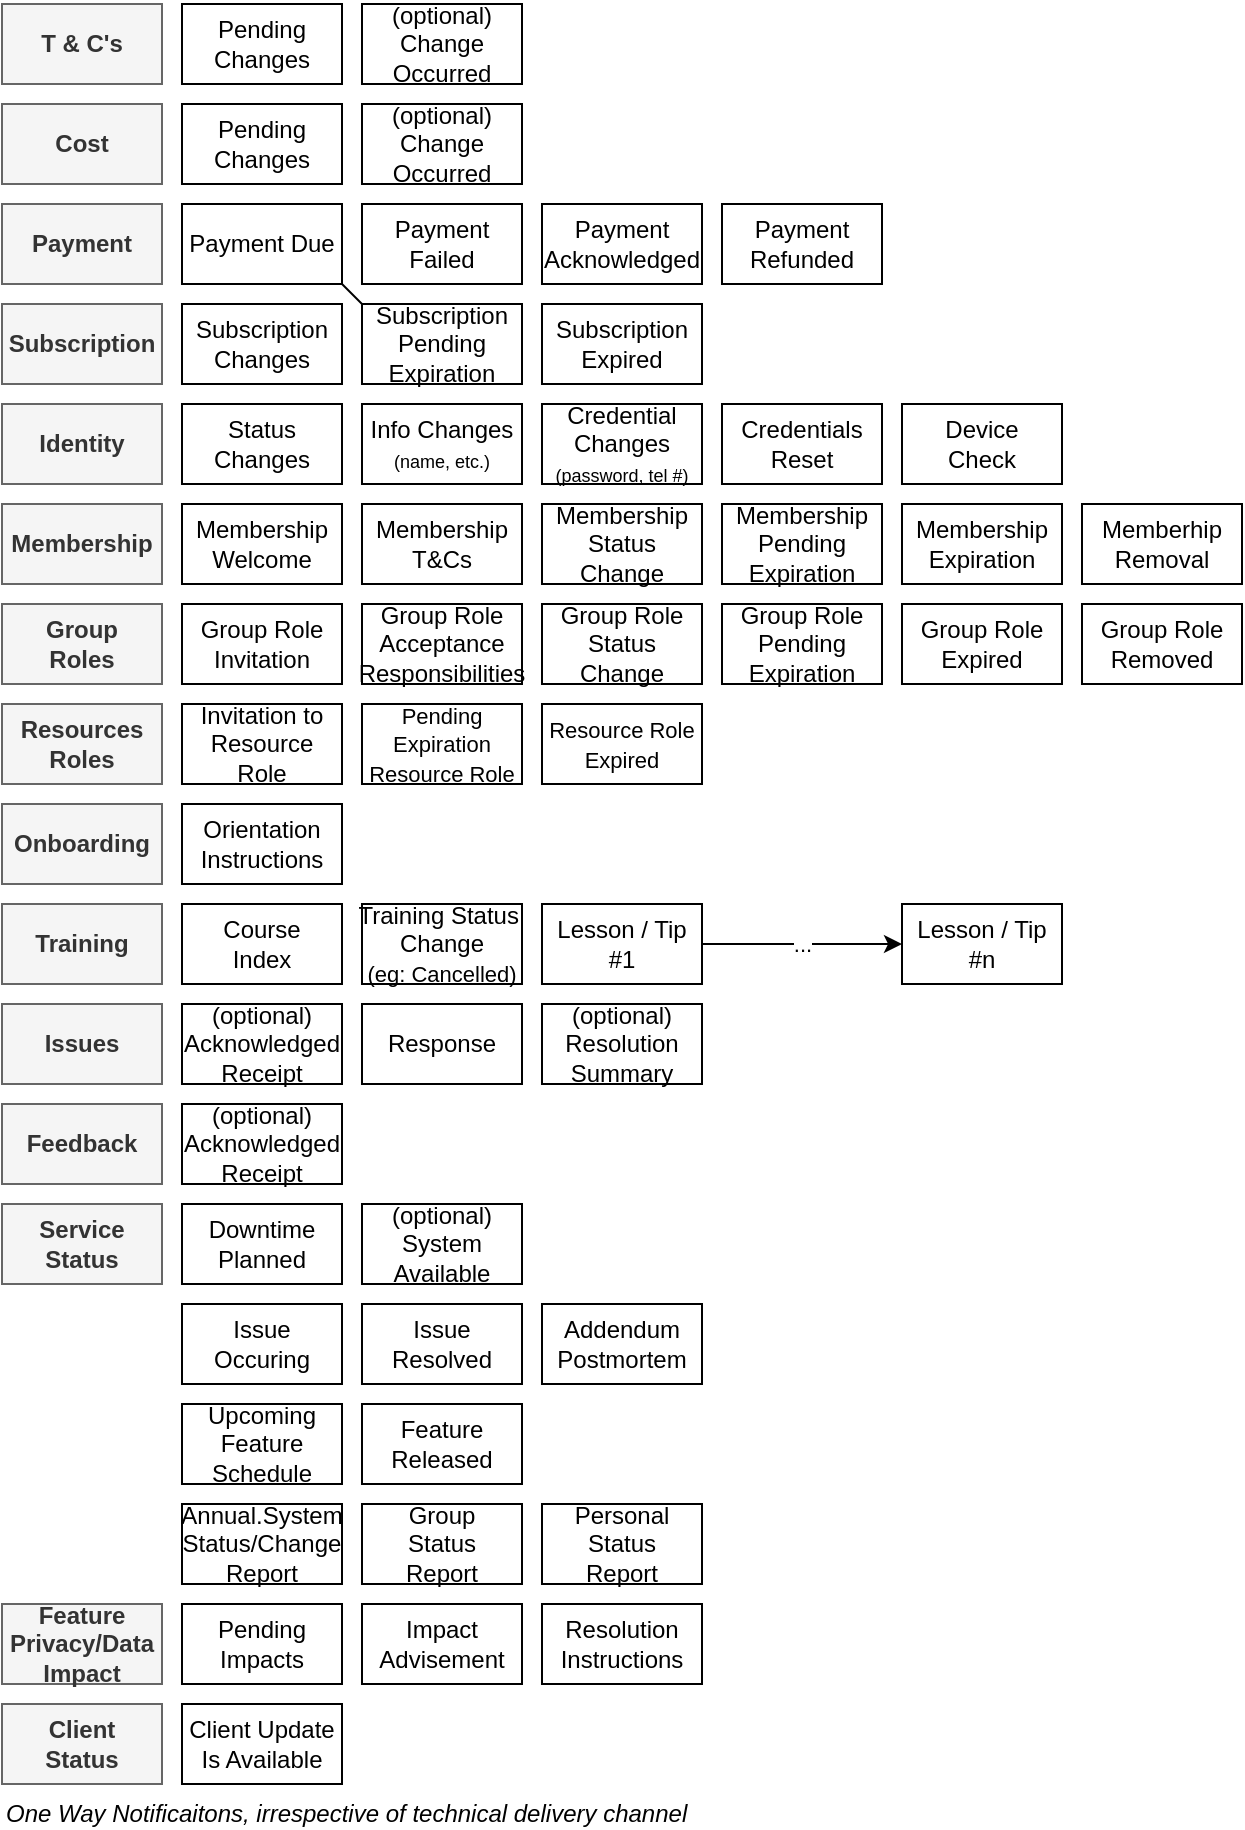 <mxfile version="17.4.0" type="google"><diagram id="Jqzz1yNBw1Ech9feat5F" name="Notifications"><mxGraphModel grid="1" page="1" gridSize="10" guides="1" tooltips="1" connect="1" arrows="1" fold="1" pageScale="1" pageWidth="827" pageHeight="1169" math="0" shadow="0"><root><mxCell id="0"/><mxCell id="1" parent="0"/><mxCell id="m4HeSc9x1WtAQP0doIHc-1" value="Onboarding" style="rounded=0;whiteSpace=wrap;html=1;fillColor=#f5f5f5;fontColor=#333333;strokeColor=#666666;fontStyle=1" vertex="1" parent="1"><mxGeometry x="120" y="520" width="80" height="40" as="geometry"/></mxCell><mxCell id="m4HeSc9x1WtAQP0doIHc-2" value="Membership&lt;br&gt;Welcome" style="rounded=0;whiteSpace=wrap;html=1;" vertex="1" parent="1"><mxGeometry x="210" y="370" width="80" height="40" as="geometry"/></mxCell><mxCell id="m4HeSc9x1WtAQP0doIHc-3" value="Issues" style="rounded=0;whiteSpace=wrap;html=1;fillColor=#f5f5f5;fontColor=#333333;strokeColor=#666666;fontStyle=1" vertex="1" parent="1"><mxGeometry x="120" y="620" width="80" height="40" as="geometry"/></mxCell><mxCell id="m4HeSc9x1WtAQP0doIHc-4" value="(optional)&lt;br&gt;Acknowledged&lt;br&gt;Receipt" style="rounded=0;whiteSpace=wrap;html=1;" vertex="1" parent="1"><mxGeometry x="210" y="620" width="80" height="40" as="geometry"/></mxCell><mxCell id="m4HeSc9x1WtAQP0doIHc-5" value="Orientation&lt;br&gt;Instructions" style="rounded=0;whiteSpace=wrap;html=1;" vertex="1" parent="1"><mxGeometry x="210" y="520" width="80" height="40" as="geometry"/></mxCell><mxCell id="m4HeSc9x1WtAQP0doIHc-6" value="Feedback" style="rounded=0;whiteSpace=wrap;html=1;fillColor=#f5f5f5;fontColor=#333333;strokeColor=#666666;fontStyle=1" vertex="1" parent="1"><mxGeometry x="120" y="670" width="80" height="40" as="geometry"/></mxCell><mxCell id="m4HeSc9x1WtAQP0doIHc-7" value="(optional)&lt;br&gt;Acknowledged&lt;br&gt;Receipt" style="rounded=0;whiteSpace=wrap;html=1;" vertex="1" parent="1"><mxGeometry x="210" y="670" width="80" height="40" as="geometry"/></mxCell><mxCell id="m4HeSc9x1WtAQP0doIHc-8" value="Training" style="rounded=0;whiteSpace=wrap;html=1;fillColor=#f5f5f5;fontColor=#333333;strokeColor=#666666;fontStyle=1" vertex="1" parent="1"><mxGeometry x="120" y="570" width="80" height="40" as="geometry"/></mxCell><mxCell id="m4HeSc9x1WtAQP0doIHc-9" value="Course&lt;br&gt;Index" style="rounded=0;whiteSpace=wrap;html=1;" vertex="1" parent="1"><mxGeometry x="210" y="570" width="80" height="40" as="geometry"/></mxCell><mxCell id="m4HeSc9x1WtAQP0doIHc-13" value="..." style="edgeStyle=orthogonalEdgeStyle;rounded=0;orthogonalLoop=1;jettySize=auto;html=1;entryX=0;entryY=0.5;entryDx=0;entryDy=0;" edge="1" parent="1" source="m4HeSc9x1WtAQP0doIHc-10" target="m4HeSc9x1WtAQP0doIHc-12"><mxGeometry relative="1" as="geometry"/></mxCell><mxCell id="m4HeSc9x1WtAQP0doIHc-10" value="Lesson / Tip #1" style="rounded=0;whiteSpace=wrap;html=1;" vertex="1" parent="1"><mxGeometry x="390" y="570" width="80" height="40" as="geometry"/></mxCell><mxCell id="m4HeSc9x1WtAQP0doIHc-12" value="Lesson / Tip #n" style="rounded=0;whiteSpace=wrap;html=1;" vertex="1" parent="1"><mxGeometry x="570" y="570" width="80" height="40" as="geometry"/></mxCell><mxCell id="m4HeSc9x1WtAQP0doIHc-14" value="Service Status" style="rounded=0;whiteSpace=wrap;html=1;fillColor=#f5f5f5;fontColor=#333333;strokeColor=#666666;fontStyle=1" vertex="1" parent="1"><mxGeometry x="120" y="720" width="80" height="40" as="geometry"/></mxCell><mxCell id="m4HeSc9x1WtAQP0doIHc-15" value="Downtime Planned" style="rounded=0;whiteSpace=wrap;html=1;" vertex="1" parent="1"><mxGeometry x="210" y="720" width="80" height="40" as="geometry"/></mxCell><mxCell id="m4HeSc9x1WtAQP0doIHc-16" value="Issue Occuring" style="rounded=0;whiteSpace=wrap;html=1;" vertex="1" parent="1"><mxGeometry x="210" y="770" width="80" height="40" as="geometry"/></mxCell><mxCell id="m4HeSc9x1WtAQP0doIHc-17" value="Issue Resolved" style="rounded=0;whiteSpace=wrap;html=1;" vertex="1" parent="1"><mxGeometry x="300" y="770" width="80" height="40" as="geometry"/></mxCell><mxCell id="m4HeSc9x1WtAQP0doIHc-18" value="(optional)&lt;br&gt;System Available" style="rounded=0;whiteSpace=wrap;html=1;" vertex="1" parent="1"><mxGeometry x="300" y="720" width="80" height="40" as="geometry"/></mxCell><mxCell id="m4HeSc9x1WtAQP0doIHc-19" value="Addendum&lt;br&gt;Postmortem" style="rounded=0;whiteSpace=wrap;html=1;" vertex="1" parent="1"><mxGeometry x="390" y="770" width="80" height="40" as="geometry"/></mxCell><mxCell id="m4HeSc9x1WtAQP0doIHc-20" value="Upcoming&lt;br&gt;Feature Schedule" style="rounded=0;whiteSpace=wrap;html=1;" vertex="1" parent="1"><mxGeometry x="210" y="820" width="80" height="40" as="geometry"/></mxCell><mxCell id="m4HeSc9x1WtAQP0doIHc-21" value="Feature Released" style="rounded=0;whiteSpace=wrap;html=1;" vertex="1" parent="1"><mxGeometry x="300" y="820" width="80" height="40" as="geometry"/></mxCell><mxCell id="m4HeSc9x1WtAQP0doIHc-22" value="Group Role Invitation" style="rounded=0;whiteSpace=wrap;html=1;" vertex="1" parent="1"><mxGeometry x="210" y="420" width="80" height="40" as="geometry"/></mxCell><mxCell id="m4HeSc9x1WtAQP0doIHc-23" value="Group Role Acceptance Responsibilities" style="rounded=0;whiteSpace=wrap;html=1;" vertex="1" parent="1"><mxGeometry x="300" y="420" width="80" height="40" as="geometry"/></mxCell><mxCell id="m4HeSc9x1WtAQP0doIHc-24" value="T &amp;amp; C's" style="rounded=0;whiteSpace=wrap;html=1;fillColor=#f5f5f5;fontColor=#333333;strokeColor=#666666;fontStyle=1" vertex="1" parent="1"><mxGeometry x="120" y="120" width="80" height="40" as="geometry"/></mxCell><mxCell id="m4HeSc9x1WtAQP0doIHc-25" value="Pending Changes" style="rounded=0;whiteSpace=wrap;html=1;" vertex="1" parent="1"><mxGeometry x="210" y="120" width="80" height="40" as="geometry"/></mxCell><mxCell id="m4HeSc9x1WtAQP0doIHc-26" value="(optional)&lt;br&gt;Change Occurred" style="rounded=0;whiteSpace=wrap;html=1;" vertex="1" parent="1"><mxGeometry x="300" y="120" width="80" height="40" as="geometry"/></mxCell><mxCell id="m4HeSc9x1WtAQP0doIHc-27" value="Cost" style="rounded=0;whiteSpace=wrap;html=1;fillColor=#f5f5f5;fontColor=#333333;strokeColor=#666666;fontStyle=1" vertex="1" parent="1"><mxGeometry x="120" y="170" width="80" height="40" as="geometry"/></mxCell><mxCell id="m4HeSc9x1WtAQP0doIHc-28" value="Pending Changes" style="rounded=0;whiteSpace=wrap;html=1;" vertex="1" parent="1"><mxGeometry x="210" y="170" width="80" height="40" as="geometry"/></mxCell><mxCell id="m4HeSc9x1WtAQP0doIHc-29" value="(optional)&lt;br&gt;Change Occurred" style="rounded=0;whiteSpace=wrap;html=1;" vertex="1" parent="1"><mxGeometry x="300" y="170" width="80" height="40" as="geometry"/></mxCell><mxCell id="m4HeSc9x1WtAQP0doIHc-30" value="Feature Privacy/Data&lt;br&gt;Impact" style="rounded=0;whiteSpace=wrap;html=1;fillColor=#f5f5f5;fontColor=#333333;strokeColor=#666666;fontStyle=1" vertex="1" parent="1"><mxGeometry x="120" y="920" width="80" height="40" as="geometry"/></mxCell><mxCell id="m4HeSc9x1WtAQP0doIHc-31" value="Pending Impacts" style="rounded=0;whiteSpace=wrap;html=1;" vertex="1" parent="1"><mxGeometry x="210" y="920" width="80" height="40" as="geometry"/></mxCell><mxCell id="m4HeSc9x1WtAQP0doIHc-32" value="Annual.System Status/Change&lt;br&gt;Report" style="rounded=0;whiteSpace=wrap;html=1;" vertex="1" parent="1"><mxGeometry x="210" y="870" width="80" height="40" as="geometry"/></mxCell><mxCell id="m4HeSc9x1WtAQP0doIHc-33" value="Resolution&lt;br&gt;Instructions" style="rounded=0;whiteSpace=wrap;html=1;" vertex="1" parent="1"><mxGeometry x="390" y="920" width="80" height="40" as="geometry"/></mxCell><mxCell id="m4HeSc9x1WtAQP0doIHc-34" value="Group Role&lt;br&gt;Pending Expiration" style="rounded=0;whiteSpace=wrap;html=1;" vertex="1" parent="1"><mxGeometry x="480" y="420" width="80" height="40" as="geometry"/></mxCell><mxCell id="m4HeSc9x1WtAQP0doIHc-35" value="Group Role&lt;br&gt;Removed" style="rounded=0;whiteSpace=wrap;html=1;" vertex="1" parent="1"><mxGeometry x="660" y="420" width="80" height="40" as="geometry"/></mxCell><mxCell id="m4HeSc9x1WtAQP0doIHc-36" value="Membership&lt;br&gt;Pending Expiration" style="rounded=0;whiteSpace=wrap;html=1;" vertex="1" parent="1"><mxGeometry x="480" y="370" width="80" height="40" as="geometry"/></mxCell><mxCell id="m4HeSc9x1WtAQP0doIHc-37" value="Membership&lt;br&gt;Expiration" style="rounded=0;whiteSpace=wrap;html=1;" vertex="1" parent="1"><mxGeometry x="570" y="370" width="80" height="40" as="geometry"/></mxCell><mxCell id="m4HeSc9x1WtAQP0doIHc-38" value="Subscription" style="rounded=0;whiteSpace=wrap;html=1;fillColor=#f5f5f5;fontColor=#333333;strokeColor=#666666;fontStyle=1" vertex="1" parent="1"><mxGeometry x="120" y="270" width="80" height="40" as="geometry"/></mxCell><mxCell id="m4HeSc9x1WtAQP0doIHc-39" value="Subscription&lt;br&gt;Pending&lt;br&gt;Expiration" style="rounded=0;whiteSpace=wrap;html=1;" vertex="1" parent="1"><mxGeometry x="300" y="270" width="80" height="40" as="geometry"/></mxCell><mxCell id="m4HeSc9x1WtAQP0doIHc-40" value="Subscription&lt;br&gt;Expired" style="rounded=0;whiteSpace=wrap;html=1;" vertex="1" parent="1"><mxGeometry x="390" y="270" width="80" height="40" as="geometry"/></mxCell><mxCell id="m4HeSc9x1WtAQP0doIHc-41" value="Subscription&lt;br&gt;Changes" style="rounded=0;whiteSpace=wrap;html=1;" vertex="1" parent="1"><mxGeometry x="210" y="270" width="80" height="40" as="geometry"/></mxCell><mxCell id="m4HeSc9x1WtAQP0doIHc-42" value="Group&lt;br&gt;Roles" style="rounded=0;whiteSpace=wrap;html=1;fillColor=#f5f5f5;fontColor=#333333;strokeColor=#666666;fontStyle=1" vertex="1" parent="1"><mxGeometry x="120" y="420" width="80" height="40" as="geometry"/></mxCell><mxCell id="m4HeSc9x1WtAQP0doIHc-43" value="Resources&lt;br&gt;Roles" style="rounded=0;whiteSpace=wrap;html=1;fillColor=#f5f5f5;fontColor=#333333;strokeColor=#666666;fontStyle=1" vertex="1" parent="1"><mxGeometry x="120" y="470" width="80" height="40" as="geometry"/></mxCell><mxCell id="m4HeSc9x1WtAQP0doIHc-44" value="Invitation to Resource Role" style="rounded=0;whiteSpace=wrap;html=1;" vertex="1" parent="1"><mxGeometry x="210" y="470" width="80" height="40" as="geometry"/></mxCell><mxCell id="m4HeSc9x1WtAQP0doIHc-45" value="&lt;font style=&quot;font-size: 11px&quot;&gt;Pending Expiration Resource Role&lt;/font&gt;" style="rounded=0;whiteSpace=wrap;html=1;" vertex="1" parent="1"><mxGeometry x="300" y="470" width="80" height="40" as="geometry"/></mxCell><mxCell id="m4HeSc9x1WtAQP0doIHc-46" value="&lt;font style=&quot;font-size: 11px&quot;&gt;Resource Role&lt;br&gt;Expired&lt;br&gt;&lt;/font&gt;" style="rounded=0;whiteSpace=wrap;html=1;" vertex="1" parent="1"><mxGeometry x="390" y="470" width="80" height="40" as="geometry"/></mxCell><mxCell id="m4HeSc9x1WtAQP0doIHc-47" value="Group Role&lt;br&gt;Expired" style="rounded=0;whiteSpace=wrap;html=1;" vertex="1" parent="1"><mxGeometry x="570" y="420" width="80" height="40" as="geometry"/></mxCell><mxCell id="m4HeSc9x1WtAQP0doIHc-48" value="Group Role Status Change" style="rounded=0;whiteSpace=wrap;html=1;" vertex="1" parent="1"><mxGeometry x="390" y="420" width="80" height="40" as="geometry"/></mxCell><mxCell id="m4HeSc9x1WtAQP0doIHc-49" value="Membership Status Change" style="rounded=0;whiteSpace=wrap;html=1;" vertex="1" parent="1"><mxGeometry x="390" y="370" width="80" height="40" as="geometry"/></mxCell><mxCell id="m4HeSc9x1WtAQP0doIHc-50" value="Membership" style="rounded=0;whiteSpace=wrap;html=1;fillColor=#f5f5f5;fontColor=#333333;strokeColor=#666666;fontStyle=1" vertex="1" parent="1"><mxGeometry x="120" y="370" width="80" height="40" as="geometry"/></mxCell><mxCell id="m4HeSc9x1WtAQP0doIHc-51" value="Memberhip&lt;br&gt;Removal" style="rounded=0;whiteSpace=wrap;html=1;" vertex="1" parent="1"><mxGeometry x="660" y="370" width="80" height="40" as="geometry"/></mxCell><mxCell id="m4HeSc9x1WtAQP0doIHc-52" value="Membership&lt;br&gt;T&amp;amp;Cs" style="rounded=0;whiteSpace=wrap;html=1;" vertex="1" parent="1"><mxGeometry x="300" y="370" width="80" height="40" as="geometry"/></mxCell><mxCell id="m4HeSc9x1WtAQP0doIHc-53" value="Training&amp;nbsp;Status&amp;nbsp; Change &lt;br&gt;&lt;font style=&quot;font-size: 11px&quot;&gt;(eg: Cancelled)&lt;/font&gt;" style="rounded=0;whiteSpace=wrap;html=1;" vertex="1" parent="1"><mxGeometry x="300" y="570" width="80" height="40" as="geometry"/></mxCell><mxCell id="m4HeSc9x1WtAQP0doIHc-56" value="Group&lt;br&gt;Status&lt;br&gt;Report" style="rounded=0;whiteSpace=wrap;html=1;" vertex="1" parent="1"><mxGeometry x="300" y="870" width="80" height="40" as="geometry"/></mxCell><mxCell id="m4HeSc9x1WtAQP0doIHc-57" value="Personal&lt;br&gt;Status &lt;br&gt;Report" style="rounded=0;whiteSpace=wrap;html=1;" vertex="1" parent="1"><mxGeometry x="390" y="870" width="80" height="40" as="geometry"/></mxCell><mxCell id="Q5aJ7AvoVyfIF9AszEAe-1" value="Payment" style="rounded=0;whiteSpace=wrap;html=1;fillColor=#f5f5f5;fontColor=#333333;strokeColor=#666666;fontStyle=1" vertex="1" parent="1"><mxGeometry x="120" y="220" width="80" height="40" as="geometry"/></mxCell><mxCell id="Q5aJ7AvoVyfIF9AszEAe-6" style="rounded=0;orthogonalLoop=1;jettySize=auto;html=1;entryX=0;entryY=0;entryDx=0;entryDy=0;exitX=1;exitY=1;exitDx=0;exitDy=0;endArrow=none;endFill=0;" edge="1" parent="1" source="Q5aJ7AvoVyfIF9AszEAe-2" target="m4HeSc9x1WtAQP0doIHc-39"><mxGeometry relative="1" as="geometry"/></mxCell><mxCell id="Q5aJ7AvoVyfIF9AszEAe-2" value="Payment Due" style="rounded=0;whiteSpace=wrap;html=1;" vertex="1" parent="1"><mxGeometry x="210" y="220" width="80" height="40" as="geometry"/></mxCell><mxCell id="Q5aJ7AvoVyfIF9AszEAe-3" value="Payment Failed" style="rounded=0;whiteSpace=wrap;html=1;" vertex="1" parent="1"><mxGeometry x="300" y="220" width="80" height="40" as="geometry"/></mxCell><mxCell id="Q5aJ7AvoVyfIF9AszEAe-4" value="Payment Acknowledged" style="rounded=0;whiteSpace=wrap;html=1;" vertex="1" parent="1"><mxGeometry x="390" y="220" width="80" height="40" as="geometry"/></mxCell><mxCell id="Q5aJ7AvoVyfIF9AszEAe-5" value="Payment Refunded" style="rounded=0;whiteSpace=wrap;html=1;" vertex="1" parent="1"><mxGeometry x="480" y="220" width="80" height="40" as="geometry"/></mxCell><mxCell id="Q5aJ7AvoVyfIF9AszEAe-7" value="Impact Advisement" style="rounded=0;whiteSpace=wrap;html=1;" vertex="1" parent="1"><mxGeometry x="300" y="920" width="80" height="40" as="geometry"/></mxCell><mxCell id="Q5aJ7AvoVyfIF9AszEAe-8" value="Identity" style="rounded=0;whiteSpace=wrap;html=1;fillColor=#f5f5f5;fontColor=#333333;strokeColor=#666666;fontStyle=1" vertex="1" parent="1"><mxGeometry x="120" y="320" width="80" height="40" as="geometry"/></mxCell><mxCell id="Q5aJ7AvoVyfIF9AszEAe-9" value="Device &lt;br&gt;Check" style="rounded=0;whiteSpace=wrap;html=1;" vertex="1" parent="1"><mxGeometry x="570" y="320" width="80" height="40" as="geometry"/></mxCell><mxCell id="Q5aJ7AvoVyfIF9AszEAe-10" value="Info Changes&lt;br&gt;&lt;font style=&quot;font-size: 9px&quot;&gt;(name, etc.)&lt;/font&gt;" style="rounded=0;whiteSpace=wrap;html=1;" vertex="1" parent="1"><mxGeometry x="300" y="320" width="80" height="40" as="geometry"/></mxCell><mxCell id="Q5aJ7AvoVyfIF9AszEAe-11" value="Status Changes" style="rounded=0;whiteSpace=wrap;html=1;" vertex="1" parent="1"><mxGeometry x="210" y="320" width="80" height="40" as="geometry"/></mxCell><mxCell id="Q5aJ7AvoVyfIF9AszEAe-12" value="Credential Changes&lt;br&gt;&lt;font style=&quot;font-size: 9px&quot;&gt;(password, tel #)&lt;/font&gt;" style="rounded=0;whiteSpace=wrap;html=1;" vertex="1" parent="1"><mxGeometry x="390" y="320" width="80" height="40" as="geometry"/></mxCell><mxCell id="Q5aJ7AvoVyfIF9AszEAe-13" value="Credentials Reset" style="rounded=0;whiteSpace=wrap;html=1;" vertex="1" parent="1"><mxGeometry x="480" y="320" width="80" height="40" as="geometry"/></mxCell><mxCell id="Q5aJ7AvoVyfIF9AszEAe-14" value="Response" style="rounded=0;whiteSpace=wrap;html=1;" vertex="1" parent="1"><mxGeometry x="300" y="620" width="80" height="40" as="geometry"/></mxCell><mxCell id="Q5aJ7AvoVyfIF9AszEAe-15" value="(optional)&lt;br&gt;Resolution Summary" style="rounded=0;whiteSpace=wrap;html=1;" vertex="1" parent="1"><mxGeometry x="390" y="620" width="80" height="40" as="geometry"/></mxCell><mxCell id="8bQ6B_vi8PAX45RrcDBd-1" value="Client&lt;br&gt;Status" style="rounded=0;whiteSpace=wrap;html=1;fillColor=#f5f5f5;fontColor=#333333;strokeColor=#666666;fontStyle=1" vertex="1" parent="1"><mxGeometry x="120" y="970" width="80" height="40" as="geometry"/></mxCell><mxCell id="8bQ6B_vi8PAX45RrcDBd-2" value="Client Update Is Available" style="rounded=0;whiteSpace=wrap;html=1;" vertex="1" parent="1"><mxGeometry x="210" y="970" width="80" height="40" as="geometry"/></mxCell><mxCell id="8bQ6B_vi8PAX45RrcDBd-4" value="One Way Notificaitons, irrespective of technical delivery channel" style="text;html=1;strokeColor=none;fillColor=none;align=left;verticalAlign=middle;whiteSpace=wrap;rounded=0;fontStyle=2" vertex="1" parent="1"><mxGeometry x="120" y="1020" width="600" height="10" as="geometry"/></mxCell></root></mxGraphModel></diagram></mxfile>